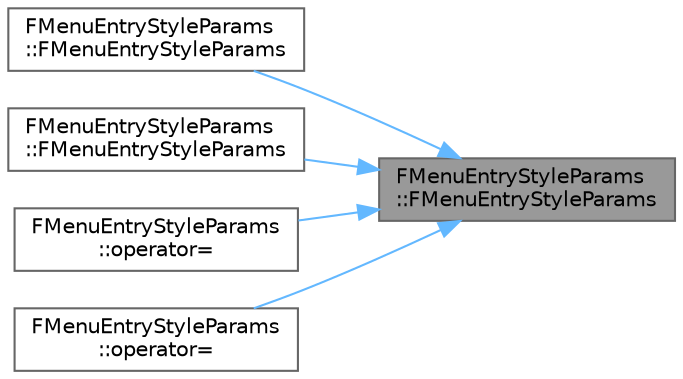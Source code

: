 digraph "FMenuEntryStyleParams::FMenuEntryStyleParams"
{
 // INTERACTIVE_SVG=YES
 // LATEX_PDF_SIZE
  bgcolor="transparent";
  edge [fontname=Helvetica,fontsize=10,labelfontname=Helvetica,labelfontsize=10];
  node [fontname=Helvetica,fontsize=10,shape=box,height=0.2,width=0.4];
  rankdir="RL";
  Node1 [id="Node000001",label="FMenuEntryStyleParams\l::FMenuEntryStyleParams",height=0.2,width=0.4,color="gray40", fillcolor="grey60", style="filled", fontcolor="black",tooltip=" "];
  Node1 -> Node2 [id="edge1_Node000001_Node000002",dir="back",color="steelblue1",style="solid",tooltip=" "];
  Node2 [id="Node000002",label="FMenuEntryStyleParams\l::FMenuEntryStyleParams",height=0.2,width=0.4,color="grey40", fillcolor="white", style="filled",URL="$d6/d67/structFMenuEntryStyleParams.html#a3fc2ba28ffb0027a30da393ea6a2d6a0",tooltip=" "];
  Node1 -> Node3 [id="edge2_Node000001_Node000003",dir="back",color="steelblue1",style="solid",tooltip=" "];
  Node3 [id="Node000003",label="FMenuEntryStyleParams\l::FMenuEntryStyleParams",height=0.2,width=0.4,color="grey40", fillcolor="white", style="filled",URL="$d6/d67/structFMenuEntryStyleParams.html#a6adc5051d48cf502034c75a680720037",tooltip=" "];
  Node1 -> Node4 [id="edge3_Node000001_Node000004",dir="back",color="steelblue1",style="solid",tooltip=" "];
  Node4 [id="Node000004",label="FMenuEntryStyleParams\l::operator=",height=0.2,width=0.4,color="grey40", fillcolor="white", style="filled",URL="$d6/d67/structFMenuEntryStyleParams.html#a1b1d708af91c46bcd70abb160bf8bd48",tooltip=" "];
  Node1 -> Node5 [id="edge4_Node000001_Node000005",dir="back",color="steelblue1",style="solid",tooltip=" "];
  Node5 [id="Node000005",label="FMenuEntryStyleParams\l::operator=",height=0.2,width=0.4,color="grey40", fillcolor="white", style="filled",URL="$d6/d67/structFMenuEntryStyleParams.html#ad80136cf936ccbc1136d74609c2071b5",tooltip=" "];
}
